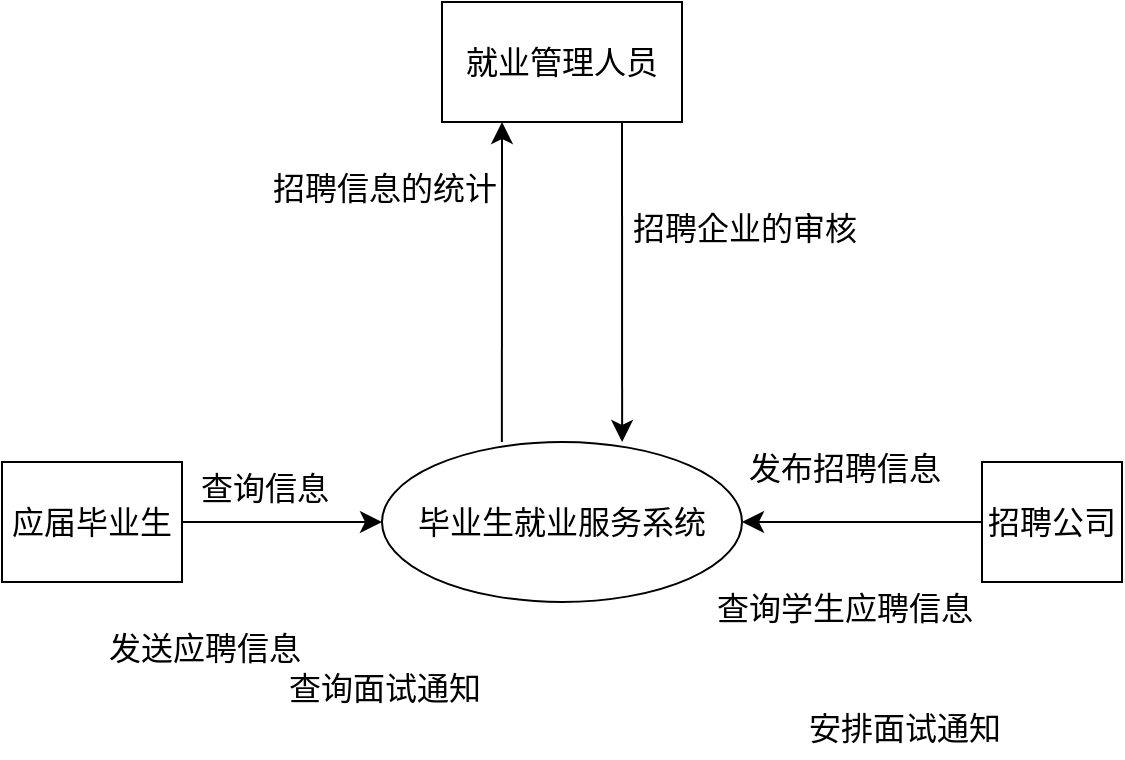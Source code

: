<mxfile version="21.8.0" type="github">
  <diagram name="第 1 页" id="lOMtrpIBFysMOfEC4E47">
    <mxGraphModel dx="1048" dy="724" grid="1" gridSize="10" guides="1" tooltips="1" connect="1" arrows="1" fold="1" page="0" pageScale="1" pageWidth="827" pageHeight="1169" math="0" shadow="0">
      <root>
        <mxCell id="0" />
        <mxCell id="1" parent="0" />
        <mxCell id="ONqVmB_V_H9rzUHz3-jq-1" value="就业管理人员" style="rounded=0;whiteSpace=wrap;html=1;fontSize=16;" vertex="1" parent="1">
          <mxGeometry x="70" y="-130" width="120" height="60" as="geometry" />
        </mxCell>
        <mxCell id="ONqVmB_V_H9rzUHz3-jq-3" value="应届毕业生" style="rounded=0;whiteSpace=wrap;html=1;fontSize=16;" vertex="1" parent="1">
          <mxGeometry x="-150" y="100" width="90" height="60" as="geometry" />
        </mxCell>
        <mxCell id="ONqVmB_V_H9rzUHz3-jq-2" value="招聘公司" style="rounded=0;whiteSpace=wrap;html=1;fontSize=16;" vertex="1" parent="1">
          <mxGeometry x="340" y="100" width="70" height="60" as="geometry" />
        </mxCell>
        <mxCell id="ONqVmB_V_H9rzUHz3-jq-4" value="毕业生就业服务系统" style="ellipse;whiteSpace=wrap;html=1;fontSize=16;" vertex="1" parent="1">
          <mxGeometry x="40" y="90" width="180" height="80" as="geometry" />
        </mxCell>
        <mxCell id="ONqVmB_V_H9rzUHz3-jq-5" value="" style="endArrow=classic;html=1;rounded=0;fontSize=12;startSize=8;endSize=8;curved=1;entryX=1;entryY=0.5;entryDx=0;entryDy=0;exitX=0;exitY=0.5;exitDx=0;exitDy=0;" edge="1" parent="1" source="ONqVmB_V_H9rzUHz3-jq-2" target="ONqVmB_V_H9rzUHz3-jq-4">
          <mxGeometry width="50" height="50" relative="1" as="geometry">
            <mxPoint x="120" y="150" as="sourcePoint" />
            <mxPoint x="170" y="100" as="targetPoint" />
            <Array as="points">
              <mxPoint x="300" y="130" />
            </Array>
          </mxGeometry>
        </mxCell>
        <mxCell id="ONqVmB_V_H9rzUHz3-jq-6" value="" style="endArrow=classic;html=1;rounded=0;fontSize=12;startSize=8;endSize=8;curved=1;exitX=1;exitY=0.5;exitDx=0;exitDy=0;entryX=0;entryY=0.5;entryDx=0;entryDy=0;" edge="1" parent="1" source="ONqVmB_V_H9rzUHz3-jq-3" target="ONqVmB_V_H9rzUHz3-jq-4">
          <mxGeometry width="50" height="50" relative="1" as="geometry">
            <mxPoint x="120" y="160" as="sourcePoint" />
            <mxPoint x="20" y="140" as="targetPoint" />
          </mxGeometry>
        </mxCell>
        <mxCell id="ONqVmB_V_H9rzUHz3-jq-8" value="" style="endArrow=classic;html=1;rounded=0;fontSize=12;startSize=8;endSize=8;curved=1;exitX=0.75;exitY=1;exitDx=0;exitDy=0;entryX=0.667;entryY=0;entryDx=0;entryDy=0;entryPerimeter=0;" edge="1" parent="1" source="ONqVmB_V_H9rzUHz3-jq-1" target="ONqVmB_V_H9rzUHz3-jq-4">
          <mxGeometry width="50" height="50" relative="1" as="geometry">
            <mxPoint x="120" y="150" as="sourcePoint" />
            <mxPoint x="170" y="100" as="targetPoint" />
            <Array as="points" />
          </mxGeometry>
        </mxCell>
        <mxCell id="ONqVmB_V_H9rzUHz3-jq-9" value="" style="endArrow=classic;html=1;rounded=0;fontSize=12;startSize=8;endSize=8;curved=1;exitX=0.333;exitY=0;exitDx=0;exitDy=0;exitPerimeter=0;entryX=0.25;entryY=1;entryDx=0;entryDy=0;" edge="1" parent="1" source="ONqVmB_V_H9rzUHz3-jq-4" target="ONqVmB_V_H9rzUHz3-jq-1">
          <mxGeometry width="50" height="50" relative="1" as="geometry">
            <mxPoint x="120" y="150" as="sourcePoint" />
            <mxPoint x="170" y="100" as="targetPoint" />
          </mxGeometry>
        </mxCell>
        <mxCell id="ONqVmB_V_H9rzUHz3-jq-11" value="查询信息" style="text;html=1;align=center;verticalAlign=middle;resizable=0;points=[];autosize=1;strokeColor=none;fillColor=none;fontSize=16;" vertex="1" parent="1">
          <mxGeometry x="-64" y="98" width="90" height="30" as="geometry" />
        </mxCell>
        <mxCell id="ONqVmB_V_H9rzUHz3-jq-12" value="发送应聘信息" style="text;html=1;align=center;verticalAlign=middle;resizable=0;points=[];autosize=1;strokeColor=none;fillColor=none;fontSize=16;" vertex="1" parent="1">
          <mxGeometry x="-109" y="178" width="120" height="30" as="geometry" />
        </mxCell>
        <mxCell id="ONqVmB_V_H9rzUHz3-jq-13" value="查询面试通知" style="text;html=1;align=center;verticalAlign=middle;resizable=0;points=[];autosize=1;strokeColor=none;fillColor=none;fontSize=16;" vertex="1" parent="1">
          <mxGeometry x="-19" y="198" width="120" height="30" as="geometry" />
        </mxCell>
        <mxCell id="ONqVmB_V_H9rzUHz3-jq-14" value="招聘信息的统计" style="text;html=1;align=center;verticalAlign=middle;resizable=0;points=[];autosize=1;strokeColor=none;fillColor=none;fontSize=16;" vertex="1" parent="1">
          <mxGeometry x="-29" y="-52" width="140" height="30" as="geometry" />
        </mxCell>
        <mxCell id="ONqVmB_V_H9rzUHz3-jq-15" value="招聘企业的审核" style="text;html=1;align=center;verticalAlign=middle;resizable=0;points=[];autosize=1;strokeColor=none;fillColor=none;fontSize=16;" vertex="1" parent="1">
          <mxGeometry x="151" y="-32" width="140" height="30" as="geometry" />
        </mxCell>
        <mxCell id="ONqVmB_V_H9rzUHz3-jq-16" value="发布招聘信息" style="text;html=1;align=center;verticalAlign=middle;resizable=0;points=[];autosize=1;strokeColor=none;fillColor=none;fontSize=16;" vertex="1" parent="1">
          <mxGeometry x="211" y="88" width="120" height="30" as="geometry" />
        </mxCell>
        <mxCell id="ONqVmB_V_H9rzUHz3-jq-17" value="查询学生应聘信息" style="text;html=1;align=center;verticalAlign=middle;resizable=0;points=[];autosize=1;strokeColor=none;fillColor=none;fontSize=16;" vertex="1" parent="1">
          <mxGeometry x="196" y="158" width="150" height="30" as="geometry" />
        </mxCell>
        <mxCell id="ONqVmB_V_H9rzUHz3-jq-18" value="安排面试通知" style="text;html=1;align=center;verticalAlign=middle;resizable=0;points=[];autosize=1;strokeColor=none;fillColor=none;fontSize=16;" vertex="1" parent="1">
          <mxGeometry x="241" y="218" width="120" height="30" as="geometry" />
        </mxCell>
      </root>
    </mxGraphModel>
  </diagram>
</mxfile>
